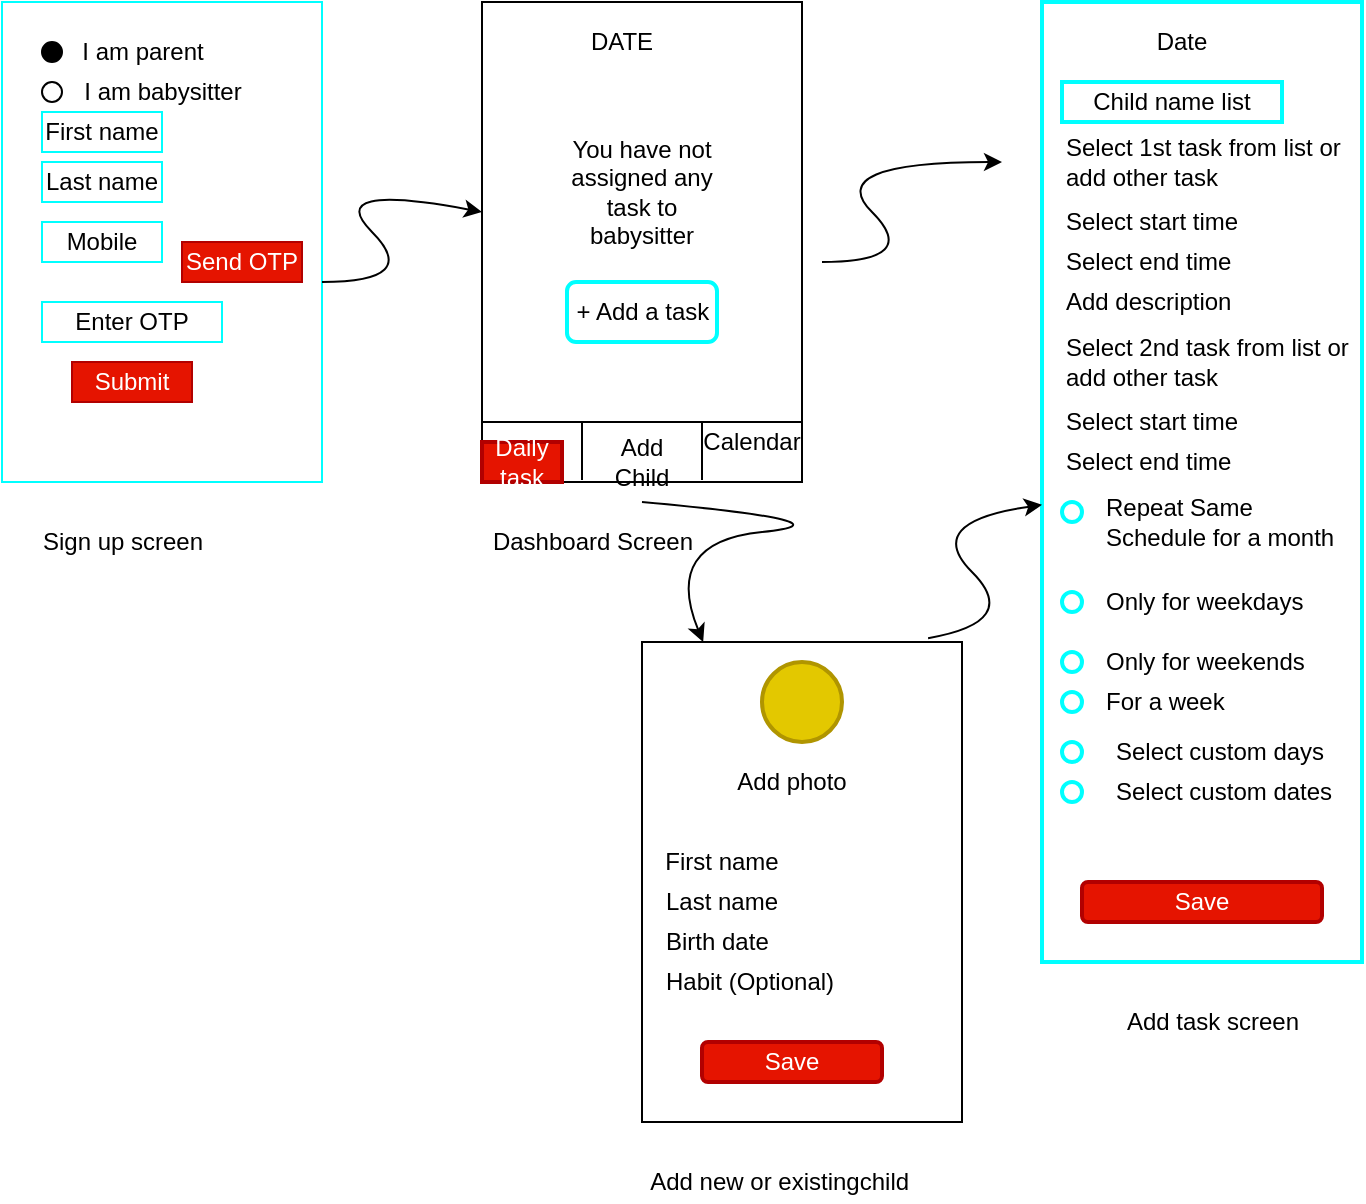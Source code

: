 <mxfile version="13.6.6" type="github"><diagram id="HeS5DW84wVLi6oBzPiZj" name="Page-1"><mxGraphModel dx="946" dy="646" grid="1" gridSize="10" guides="1" tooltips="1" connect="1" arrows="1" fold="1" page="1" pageScale="1" pageWidth="850" pageHeight="1100" math="0" shadow="0"><root><mxCell id="0"/><mxCell id="1" parent="0"/><mxCell id="DpkLF06AGLGAufEOD-qJ-2" value="" style="rounded=0;whiteSpace=wrap;html=1;strokeColor=#00FFFF;" vertex="1" parent="1"><mxGeometry x="40" y="40" width="160" height="240" as="geometry"/></mxCell><mxCell id="DpkLF06AGLGAufEOD-qJ-3" value="Sign up screen" style="text;html=1;align=center;verticalAlign=middle;resizable=0;points=[];autosize=1;" vertex="1" parent="1"><mxGeometry x="50" y="300" width="100" height="20" as="geometry"/></mxCell><mxCell id="DpkLF06AGLGAufEOD-qJ-4" value="" style="ellipse;whiteSpace=wrap;html=1;aspect=fixed;fillColor=#000000;" vertex="1" parent="1"><mxGeometry x="60" y="60" width="10" height="10" as="geometry"/></mxCell><mxCell id="DpkLF06AGLGAufEOD-qJ-5" value="I am parent" style="text;html=1;align=center;verticalAlign=middle;resizable=0;points=[];autosize=1;" vertex="1" parent="1"><mxGeometry x="70" y="55" width="80" height="20" as="geometry"/></mxCell><mxCell id="DpkLF06AGLGAufEOD-qJ-6" value="I am babysitter" style="text;html=1;align=center;verticalAlign=middle;resizable=0;points=[];autosize=1;" vertex="1" parent="1"><mxGeometry x="75" y="75" width="90" height="20" as="geometry"/></mxCell><mxCell id="DpkLF06AGLGAufEOD-qJ-7" value="" style="ellipse;whiteSpace=wrap;html=1;aspect=fixed;" vertex="1" parent="1"><mxGeometry x="60" y="80" width="10" height="10" as="geometry"/></mxCell><mxCell id="DpkLF06AGLGAufEOD-qJ-14" value="First name" style="rounded=0;whiteSpace=wrap;html=1;strokeColor=#00FFFF;" vertex="1" parent="1"><mxGeometry x="60" y="95" width="60" height="20" as="geometry"/></mxCell><mxCell id="DpkLF06AGLGAufEOD-qJ-15" value="Mobile" style="rounded=0;whiteSpace=wrap;html=1;strokeColor=#00FFFF;fillColor=#FFFFFF;" vertex="1" parent="1"><mxGeometry x="60" y="150" width="60" height="20" as="geometry"/></mxCell><mxCell id="DpkLF06AGLGAufEOD-qJ-16" value="Send OTP" style="rounded=0;whiteSpace=wrap;html=1;strokeColor=#B20000;fillColor=#e51400;fontColor=#ffffff;" vertex="1" parent="1"><mxGeometry x="130" y="160" width="60" height="20" as="geometry"/></mxCell><mxCell id="DpkLF06AGLGAufEOD-qJ-17" value="Enter OTP" style="rounded=0;whiteSpace=wrap;html=1;strokeColor=#00FFFF;fillColor=#FFFFFF;" vertex="1" parent="1"><mxGeometry x="60" y="190" width="90" height="20" as="geometry"/></mxCell><mxCell id="DpkLF06AGLGAufEOD-qJ-18" value="Submit" style="rounded=0;whiteSpace=wrap;html=1;strokeColor=#B20000;fillColor=#e51400;fontColor=#ffffff;" vertex="1" parent="1"><mxGeometry x="75" y="220" width="60" height="20" as="geometry"/></mxCell><mxCell id="DpkLF06AGLGAufEOD-qJ-21" value="" style="curved=1;endArrow=classic;html=1;" edge="1" parent="1" target="DpkLF06AGLGAufEOD-qJ-22"><mxGeometry width="50" height="50" relative="1" as="geometry"><mxPoint x="200" y="180" as="sourcePoint"/><mxPoint x="320" y="130" as="targetPoint"/><Array as="points"><mxPoint x="250" y="180"/><mxPoint x="200" y="130"/></Array></mxGeometry></mxCell><mxCell id="DpkLF06AGLGAufEOD-qJ-22" value="" style="rounded=0;whiteSpace=wrap;html=1;" vertex="1" parent="1"><mxGeometry x="280" y="40" width="160" height="240" as="geometry"/></mxCell><mxCell id="DpkLF06AGLGAufEOD-qJ-23" value="Dashboard Screen" style="text;html=1;align=center;verticalAlign=middle;resizable=0;points=[];autosize=1;" vertex="1" parent="1"><mxGeometry x="275" y="300" width="120" height="20" as="geometry"/></mxCell><mxCell id="DpkLF06AGLGAufEOD-qJ-32" value="" style="endArrow=none;html=1;fontFamily=Helvetica;fontSize=11;fontColor=#000000;align=center;strokeColor=#000000;" edge="1" parent="1"><mxGeometry width="50" height="50" relative="1" as="geometry"><mxPoint x="280" y="250" as="sourcePoint"/><mxPoint x="440" y="250" as="targetPoint"/><Array as="points"><mxPoint x="370" y="250"/><mxPoint x="440" y="250"/></Array></mxGeometry></mxCell><mxCell id="DpkLF06AGLGAufEOD-qJ-33" value="Daily task" style="text;html=1;strokeColor=#B20000;fillColor=#e51400;align=center;verticalAlign=middle;whiteSpace=wrap;rounded=0;fontColor=#ffffff;strokeWidth=2;" vertex="1" parent="1"><mxGeometry x="280" y="260" width="40" height="20" as="geometry"/></mxCell><mxCell id="DpkLF06AGLGAufEOD-qJ-34" value="" style="endArrow=none;html=1;" edge="1" parent="1"><mxGeometry width="50" height="50" relative="1" as="geometry"><mxPoint x="330" y="279" as="sourcePoint"/><mxPoint x="330" y="250" as="targetPoint"/></mxGeometry></mxCell><mxCell id="DpkLF06AGLGAufEOD-qJ-35" value="" style="endArrow=none;html=1;" edge="1" parent="1"><mxGeometry width="50" height="50" relative="1" as="geometry"><mxPoint x="390" y="279" as="sourcePoint"/><mxPoint x="390" y="250" as="targetPoint"/></mxGeometry></mxCell><mxCell id="DpkLF06AGLGAufEOD-qJ-36" value="Add Child" style="text;html=1;strokeColor=none;fillColor=none;align=center;verticalAlign=middle;whiteSpace=wrap;rounded=0;" vertex="1" parent="1"><mxGeometry x="340" y="260" width="40" height="20" as="geometry"/></mxCell><mxCell id="DpkLF06AGLGAufEOD-qJ-37" value="Calendar" style="text;html=1;strokeColor=none;fillColor=none;align=center;verticalAlign=middle;whiteSpace=wrap;rounded=0;" vertex="1" parent="1"><mxGeometry x="395" y="250" width="40" height="20" as="geometry"/></mxCell><mxCell id="DpkLF06AGLGAufEOD-qJ-39" value="DATE" style="text;html=1;strokeColor=none;fillColor=none;align=center;verticalAlign=middle;whiteSpace=wrap;rounded=0;" vertex="1" parent="1"><mxGeometry x="330" y="50" width="40" height="20" as="geometry"/></mxCell><mxCell id="DpkLF06AGLGAufEOD-qJ-40" value="You have not assigned any task to babysitter" style="text;html=1;strokeColor=none;fillColor=none;align=center;verticalAlign=middle;whiteSpace=wrap;rounded=0;" vertex="1" parent="1"><mxGeometry x="320" y="110" width="80" height="50" as="geometry"/></mxCell><mxCell id="DpkLF06AGLGAufEOD-qJ-41" value="+ Add a task" style="rounded=1;whiteSpace=wrap;html=1;strokeColor=#00FFFF;strokeWidth=2;fillColor=#FFFFFF;" vertex="1" parent="1"><mxGeometry x="322.5" y="180" width="75" height="30" as="geometry"/></mxCell><mxCell id="DpkLF06AGLGAufEOD-qJ-43" value="" style="curved=1;endArrow=classic;html=1;" edge="1" parent="1"><mxGeometry width="50" height="50" relative="1" as="geometry"><mxPoint x="450" y="170" as="sourcePoint"/><mxPoint x="540" y="120" as="targetPoint"/><Array as="points"><mxPoint x="500" y="170"/><mxPoint x="450" y="120"/></Array></mxGeometry></mxCell><mxCell id="DpkLF06AGLGAufEOD-qJ-44" value="" style="rounded=0;whiteSpace=wrap;html=1;strokeColor=#00FFFF;strokeWidth=2;fillColor=#FFFFFF;" vertex="1" parent="1"><mxGeometry x="560" y="40" width="160" height="480" as="geometry"/></mxCell><mxCell id="DpkLF06AGLGAufEOD-qJ-45" value="Add task screen" style="text;html=1;align=center;verticalAlign=middle;resizable=0;points=[];autosize=1;" vertex="1" parent="1"><mxGeometry x="595" y="540" width="100" height="20" as="geometry"/></mxCell><mxCell id="DpkLF06AGLGAufEOD-qJ-46" value="Date" style="text;html=1;strokeColor=none;fillColor=none;align=center;verticalAlign=middle;whiteSpace=wrap;rounded=0;" vertex="1" parent="1"><mxGeometry x="610" y="50" width="40" height="20" as="geometry"/></mxCell><mxCell id="DpkLF06AGLGAufEOD-qJ-47" value="Child name list" style="rounded=0;whiteSpace=wrap;html=1;strokeColor=#00FFFF;strokeWidth=2;fillColor=#FFFFFF;" vertex="1" parent="1"><mxGeometry x="570" y="80" width="110" height="20" as="geometry"/></mxCell><mxCell id="DpkLF06AGLGAufEOD-qJ-49" value="" style="curved=1;endArrow=classic;html=1;" edge="1" parent="1" target="DpkLF06AGLGAufEOD-qJ-50"><mxGeometry width="50" height="50" relative="1" as="geometry"><mxPoint x="360" y="290" as="sourcePoint"/><mxPoint x="430" y="390" as="targetPoint"/><Array as="points"><mxPoint x="470" y="300"/><mxPoint x="370" y="310"/></Array></mxGeometry></mxCell><mxCell id="DpkLF06AGLGAufEOD-qJ-50" value="" style="rounded=0;whiteSpace=wrap;html=1;" vertex="1" parent="1"><mxGeometry x="360" y="360" width="160" height="240" as="geometry"/></mxCell><mxCell id="DpkLF06AGLGAufEOD-qJ-51" value="Add new or existingchild&amp;nbsp;" style="text;html=1;align=center;verticalAlign=middle;resizable=0;points=[];autosize=1;" vertex="1" parent="1"><mxGeometry x="355" y="620" width="150" height="20" as="geometry"/></mxCell><mxCell id="DpkLF06AGLGAufEOD-qJ-52" value="" style="ellipse;whiteSpace=wrap;html=1;aspect=fixed;strokeColor=#B09500;strokeWidth=2;fillColor=#e3c800;fontColor=#ffffff;" vertex="1" parent="1"><mxGeometry x="420" y="370" width="40" height="40" as="geometry"/></mxCell><mxCell id="DpkLF06AGLGAufEOD-qJ-53" value="Add photo" style="text;html=1;strokeColor=none;fillColor=none;align=center;verticalAlign=middle;whiteSpace=wrap;rounded=0;" vertex="1" parent="1"><mxGeometry x="390" y="420" width="90" height="20" as="geometry"/></mxCell><mxCell id="DpkLF06AGLGAufEOD-qJ-54" value="First name" style="text;html=1;strokeColor=none;fillColor=none;align=center;verticalAlign=middle;whiteSpace=wrap;rounded=0;" vertex="1" parent="1"><mxGeometry x="360" y="460" width="80" height="20" as="geometry"/></mxCell><mxCell id="DpkLF06AGLGAufEOD-qJ-56" value="Last name" style="text;html=1;strokeColor=none;fillColor=none;align=center;verticalAlign=middle;whiteSpace=wrap;rounded=0;" vertex="1" parent="1"><mxGeometry x="365" y="480" width="70" height="20" as="geometry"/></mxCell><mxCell id="DpkLF06AGLGAufEOD-qJ-57" value="Last name" style="rounded=0;whiteSpace=wrap;html=1;strokeColor=#00FFFF;" vertex="1" parent="1"><mxGeometry x="60" y="120" width="60" height="20" as="geometry"/></mxCell><mxCell id="DpkLF06AGLGAufEOD-qJ-58" value="Birth date" style="text;html=1;strokeColor=none;fillColor=none;align=left;verticalAlign=middle;whiteSpace=wrap;rounded=0;" vertex="1" parent="1"><mxGeometry x="370" y="500" width="70" height="20" as="geometry"/></mxCell><mxCell id="DpkLF06AGLGAufEOD-qJ-62" value="Habit (Optional)" style="text;html=1;strokeColor=none;fillColor=none;align=left;verticalAlign=middle;whiteSpace=wrap;rounded=0;" vertex="1" parent="1"><mxGeometry x="370" y="520" width="100" height="20" as="geometry"/></mxCell><mxCell id="DpkLF06AGLGAufEOD-qJ-63" value="Save" style="rounded=1;whiteSpace=wrap;html=1;strokeColor=#B20000;strokeWidth=2;fillColor=#e51400;fontColor=#ffffff;" vertex="1" parent="1"><mxGeometry x="390" y="560" width="90" height="20" as="geometry"/></mxCell><mxCell id="DpkLF06AGLGAufEOD-qJ-65" value="" style="curved=1;endArrow=classic;html=1;exitX=0.894;exitY=-0.008;exitDx=0;exitDy=0;exitPerimeter=0;" edge="1" parent="1" source="DpkLF06AGLGAufEOD-qJ-50" target="DpkLF06AGLGAufEOD-qJ-44"><mxGeometry width="50" height="50" relative="1" as="geometry"><mxPoint x="500" y="350" as="sourcePoint"/><mxPoint x="590" y="300" as="targetPoint"/><Array as="points"><mxPoint x="550" y="350"/><mxPoint x="500" y="300"/></Array></mxGeometry></mxCell><mxCell id="DpkLF06AGLGAufEOD-qJ-66" value="Select start time" style="text;html=1;strokeColor=none;fillColor=none;align=left;verticalAlign=middle;whiteSpace=wrap;rounded=0;" vertex="1" parent="1"><mxGeometry x="570" y="140" width="110" height="20" as="geometry"/></mxCell><mxCell id="DpkLF06AGLGAufEOD-qJ-67" value="Select end time" style="text;html=1;strokeColor=none;fillColor=none;align=left;verticalAlign=middle;whiteSpace=wrap;rounded=0;" vertex="1" parent="1"><mxGeometry x="570" y="160" width="100" height="20" as="geometry"/></mxCell><mxCell id="DpkLF06AGLGAufEOD-qJ-68" value="Select 1st task from list or add other task" style="text;html=1;strokeColor=none;fillColor=none;align=left;verticalAlign=middle;whiteSpace=wrap;rounded=0;" vertex="1" parent="1"><mxGeometry x="570" y="110" width="150" height="20" as="geometry"/></mxCell><mxCell id="DpkLF06AGLGAufEOD-qJ-69" value="Add description" style="text;html=1;strokeColor=none;fillColor=none;align=left;verticalAlign=middle;whiteSpace=wrap;rounded=0;" vertex="1" parent="1"><mxGeometry x="570" y="180" width="130" height="20" as="geometry"/></mxCell><mxCell id="DpkLF06AGLGAufEOD-qJ-70" value="Select 2nd task from list or add other task" style="text;html=1;strokeColor=none;fillColor=none;align=left;verticalAlign=middle;whiteSpace=wrap;rounded=0;" vertex="1" parent="1"><mxGeometry x="570" y="210" width="150" height="20" as="geometry"/></mxCell><mxCell id="DpkLF06AGLGAufEOD-qJ-71" value="Select start time" style="text;html=1;strokeColor=none;fillColor=none;align=left;verticalAlign=middle;whiteSpace=wrap;rounded=0;" vertex="1" parent="1"><mxGeometry x="570" y="240" width="110" height="20" as="geometry"/></mxCell><mxCell id="DpkLF06AGLGAufEOD-qJ-74" value="Select end time" style="text;html=1;strokeColor=none;fillColor=none;align=left;verticalAlign=middle;whiteSpace=wrap;rounded=0;" vertex="1" parent="1"><mxGeometry x="570" y="260" width="100" height="20" as="geometry"/></mxCell><mxCell id="DpkLF06AGLGAufEOD-qJ-75" value="Save" style="rounded=1;whiteSpace=wrap;html=1;strokeColor=#B20000;strokeWidth=2;fillColor=#e51400;align=center;fontColor=#ffffff;" vertex="1" parent="1"><mxGeometry x="580" y="480" width="120" height="20" as="geometry"/></mxCell><mxCell id="DpkLF06AGLGAufEOD-qJ-77" value="" style="ellipse;whiteSpace=wrap;html=1;aspect=fixed;strokeColor=#00FFFF;strokeWidth=2;fillColor=#FFFFFF;align=left;" vertex="1" parent="1"><mxGeometry x="570" y="290" width="10" height="10" as="geometry"/></mxCell><mxCell id="DpkLF06AGLGAufEOD-qJ-79" value="Repeat Same Schedule for a month" style="text;html=1;strokeColor=none;fillColor=none;align=left;verticalAlign=middle;whiteSpace=wrap;rounded=0;" vertex="1" parent="1"><mxGeometry x="590" y="290" width="120" height="20" as="geometry"/></mxCell><mxCell id="DpkLF06AGLGAufEOD-qJ-81" value="" style="ellipse;whiteSpace=wrap;html=1;aspect=fixed;strokeColor=#00FFFF;strokeWidth=2;fillColor=#FFFFFF;align=left;" vertex="1" parent="1"><mxGeometry x="570" y="335" width="10" height="10" as="geometry"/></mxCell><mxCell id="DpkLF06AGLGAufEOD-qJ-82" value="Only for weekdays" style="text;html=1;strokeColor=none;fillColor=none;align=left;verticalAlign=middle;whiteSpace=wrap;rounded=0;" vertex="1" parent="1"><mxGeometry x="590" y="330" width="120" height="20" as="geometry"/></mxCell><mxCell id="DpkLF06AGLGAufEOD-qJ-85" value="Only for weekends" style="text;html=1;strokeColor=none;fillColor=none;align=left;verticalAlign=middle;whiteSpace=wrap;rounded=0;" vertex="1" parent="1"><mxGeometry x="590" y="360" width="120" height="20" as="geometry"/></mxCell><mxCell id="DpkLF06AGLGAufEOD-qJ-87" value="" style="ellipse;whiteSpace=wrap;html=1;aspect=fixed;strokeColor=#00FFFF;strokeWidth=2;fillColor=#FFFFFF;align=left;" vertex="1" parent="1"><mxGeometry x="570" y="365" width="10" height="10" as="geometry"/></mxCell><mxCell id="DpkLF06AGLGAufEOD-qJ-88" value="" style="ellipse;whiteSpace=wrap;html=1;aspect=fixed;strokeColor=#00FFFF;strokeWidth=2;fillColor=#FFFFFF;align=left;" vertex="1" parent="1"><mxGeometry x="570" y="385" width="10" height="10" as="geometry"/></mxCell><mxCell id="DpkLF06AGLGAufEOD-qJ-89" value="For a week" style="text;html=1;strokeColor=none;fillColor=none;align=left;verticalAlign=middle;whiteSpace=wrap;rounded=0;" vertex="1" parent="1"><mxGeometry x="590" y="380" width="120" height="20" as="geometry"/></mxCell><mxCell id="DpkLF06AGLGAufEOD-qJ-90" value="" style="ellipse;whiteSpace=wrap;html=1;aspect=fixed;strokeColor=#00FFFF;strokeWidth=2;fillColor=#FFFFFF;align=left;" vertex="1" parent="1"><mxGeometry x="570" y="410" width="10" height="10" as="geometry"/></mxCell><mxCell id="DpkLF06AGLGAufEOD-qJ-91" value="Select custom days" style="text;html=1;strokeColor=none;fillColor=none;align=left;verticalAlign=middle;whiteSpace=wrap;rounded=0;" vertex="1" parent="1"><mxGeometry x="595" y="405" width="115" height="20" as="geometry"/></mxCell><mxCell id="DpkLF06AGLGAufEOD-qJ-92" value="Select custom dates" style="text;html=1;strokeColor=none;fillColor=none;align=left;verticalAlign=middle;whiteSpace=wrap;rounded=0;" vertex="1" parent="1"><mxGeometry x="595" y="425" width="115" height="20" as="geometry"/></mxCell><mxCell id="DpkLF06AGLGAufEOD-qJ-93" value="" style="ellipse;whiteSpace=wrap;html=1;aspect=fixed;strokeColor=#00FFFF;strokeWidth=2;fillColor=#FFFFFF;align=left;" vertex="1" parent="1"><mxGeometry x="570" y="430" width="10" height="10" as="geometry"/></mxCell></root></mxGraphModel></diagram></mxfile>
